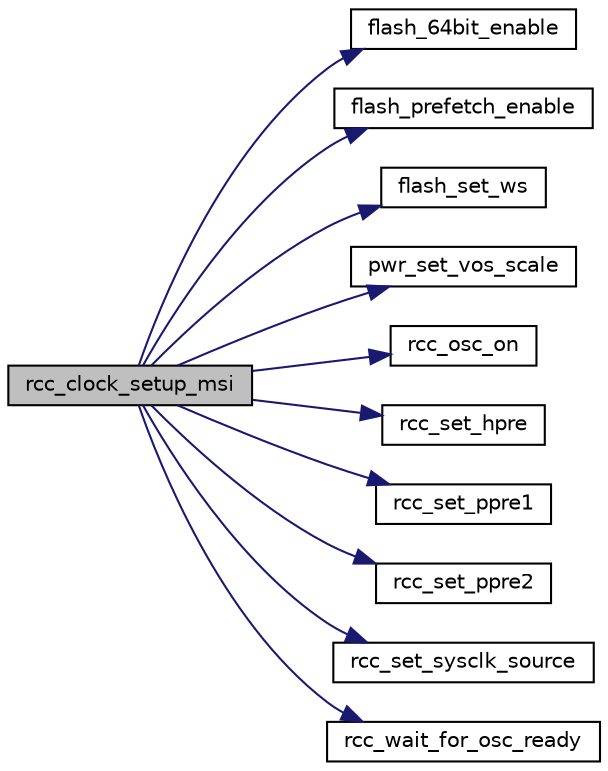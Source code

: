 digraph "rcc_clock_setup_msi"
{
  edge [fontname="Helvetica",fontsize="10",labelfontname="Helvetica",labelfontsize="10"];
  node [fontname="Helvetica",fontsize="10",shape=record];
  rankdir="LR";
  Node1 [label="rcc_clock_setup_msi",height=0.2,width=0.4,color="black", fillcolor="grey75", style="filled" fontcolor="black"];
  Node1 -> Node2 [color="midnightblue",fontsize="10",style="solid",fontname="Helvetica"];
  Node2 [label="flash_64bit_enable",height=0.2,width=0.4,color="black", fillcolor="white", style="filled",URL="$flash_8h.html#ad571f19d231295129eb0baf856670ce4"];
  Node1 -> Node3 [color="midnightblue",fontsize="10",style="solid",fontname="Helvetica"];
  Node3 [label="flash_prefetch_enable",height=0.2,width=0.4,color="black", fillcolor="white", style="filled",URL="$flash_8h.html#a0f76604d23e55a997cef486d8f93c8f7"];
  Node1 -> Node4 [color="midnightblue",fontsize="10",style="solid",fontname="Helvetica"];
  Node4 [label="flash_set_ws",height=0.2,width=0.4,color="black", fillcolor="white", style="filled",URL="$flash_8h.html#a66164f6799767f17d6f6e845c4c5039e"];
  Node1 -> Node5 [color="midnightblue",fontsize="10",style="solid",fontname="Helvetica"];
  Node5 [label="pwr_set_vos_scale",height=0.2,width=0.4,color="black", fillcolor="white", style="filled",URL="$pwr_8h.html#af035a2a2146f78c4e5dc4835422f7139"];
  Node1 -> Node6 [color="midnightblue",fontsize="10",style="solid",fontname="Helvetica"];
  Node6 [label="rcc_osc_on",height=0.2,width=0.4,color="black", fillcolor="white", style="filled",URL="$group__STM32L1xx__rcc__defines.html#ga8dbd64d58e019803bf109609203d1afd"];
  Node1 -> Node7 [color="midnightblue",fontsize="10",style="solid",fontname="Helvetica"];
  Node7 [label="rcc_set_hpre",height=0.2,width=0.4,color="black", fillcolor="white", style="filled",URL="$group__STM32L1xx__rcc__defines.html#ga587f5be40f38a0bf0418ae4125129dc0"];
  Node1 -> Node8 [color="midnightblue",fontsize="10",style="solid",fontname="Helvetica"];
  Node8 [label="rcc_set_ppre1",height=0.2,width=0.4,color="black", fillcolor="white", style="filled",URL="$group__STM32L1xx__rcc__defines.html#ga8cb53f3681507b9819229b24bd3417cd"];
  Node1 -> Node9 [color="midnightblue",fontsize="10",style="solid",fontname="Helvetica"];
  Node9 [label="rcc_set_ppre2",height=0.2,width=0.4,color="black", fillcolor="white", style="filled",URL="$group__STM32L1xx__rcc__defines.html#ga411748dd9a8a99b746e802af6b448763"];
  Node1 -> Node10 [color="midnightblue",fontsize="10",style="solid",fontname="Helvetica"];
  Node10 [label="rcc_set_sysclk_source",height=0.2,width=0.4,color="black", fillcolor="white", style="filled",URL="$group__STM32L1xx__rcc__defines.html#ga3edbf52144a86a1b8292b3e21e3959d7"];
  Node1 -> Node11 [color="midnightblue",fontsize="10",style="solid",fontname="Helvetica"];
  Node11 [label="rcc_wait_for_osc_ready",height=0.2,width=0.4,color="black", fillcolor="white", style="filled",URL="$group__STM32L1xx__rcc__defines.html#ga0f9fac6ac510e119aebe5f62c53f073a"];
}
